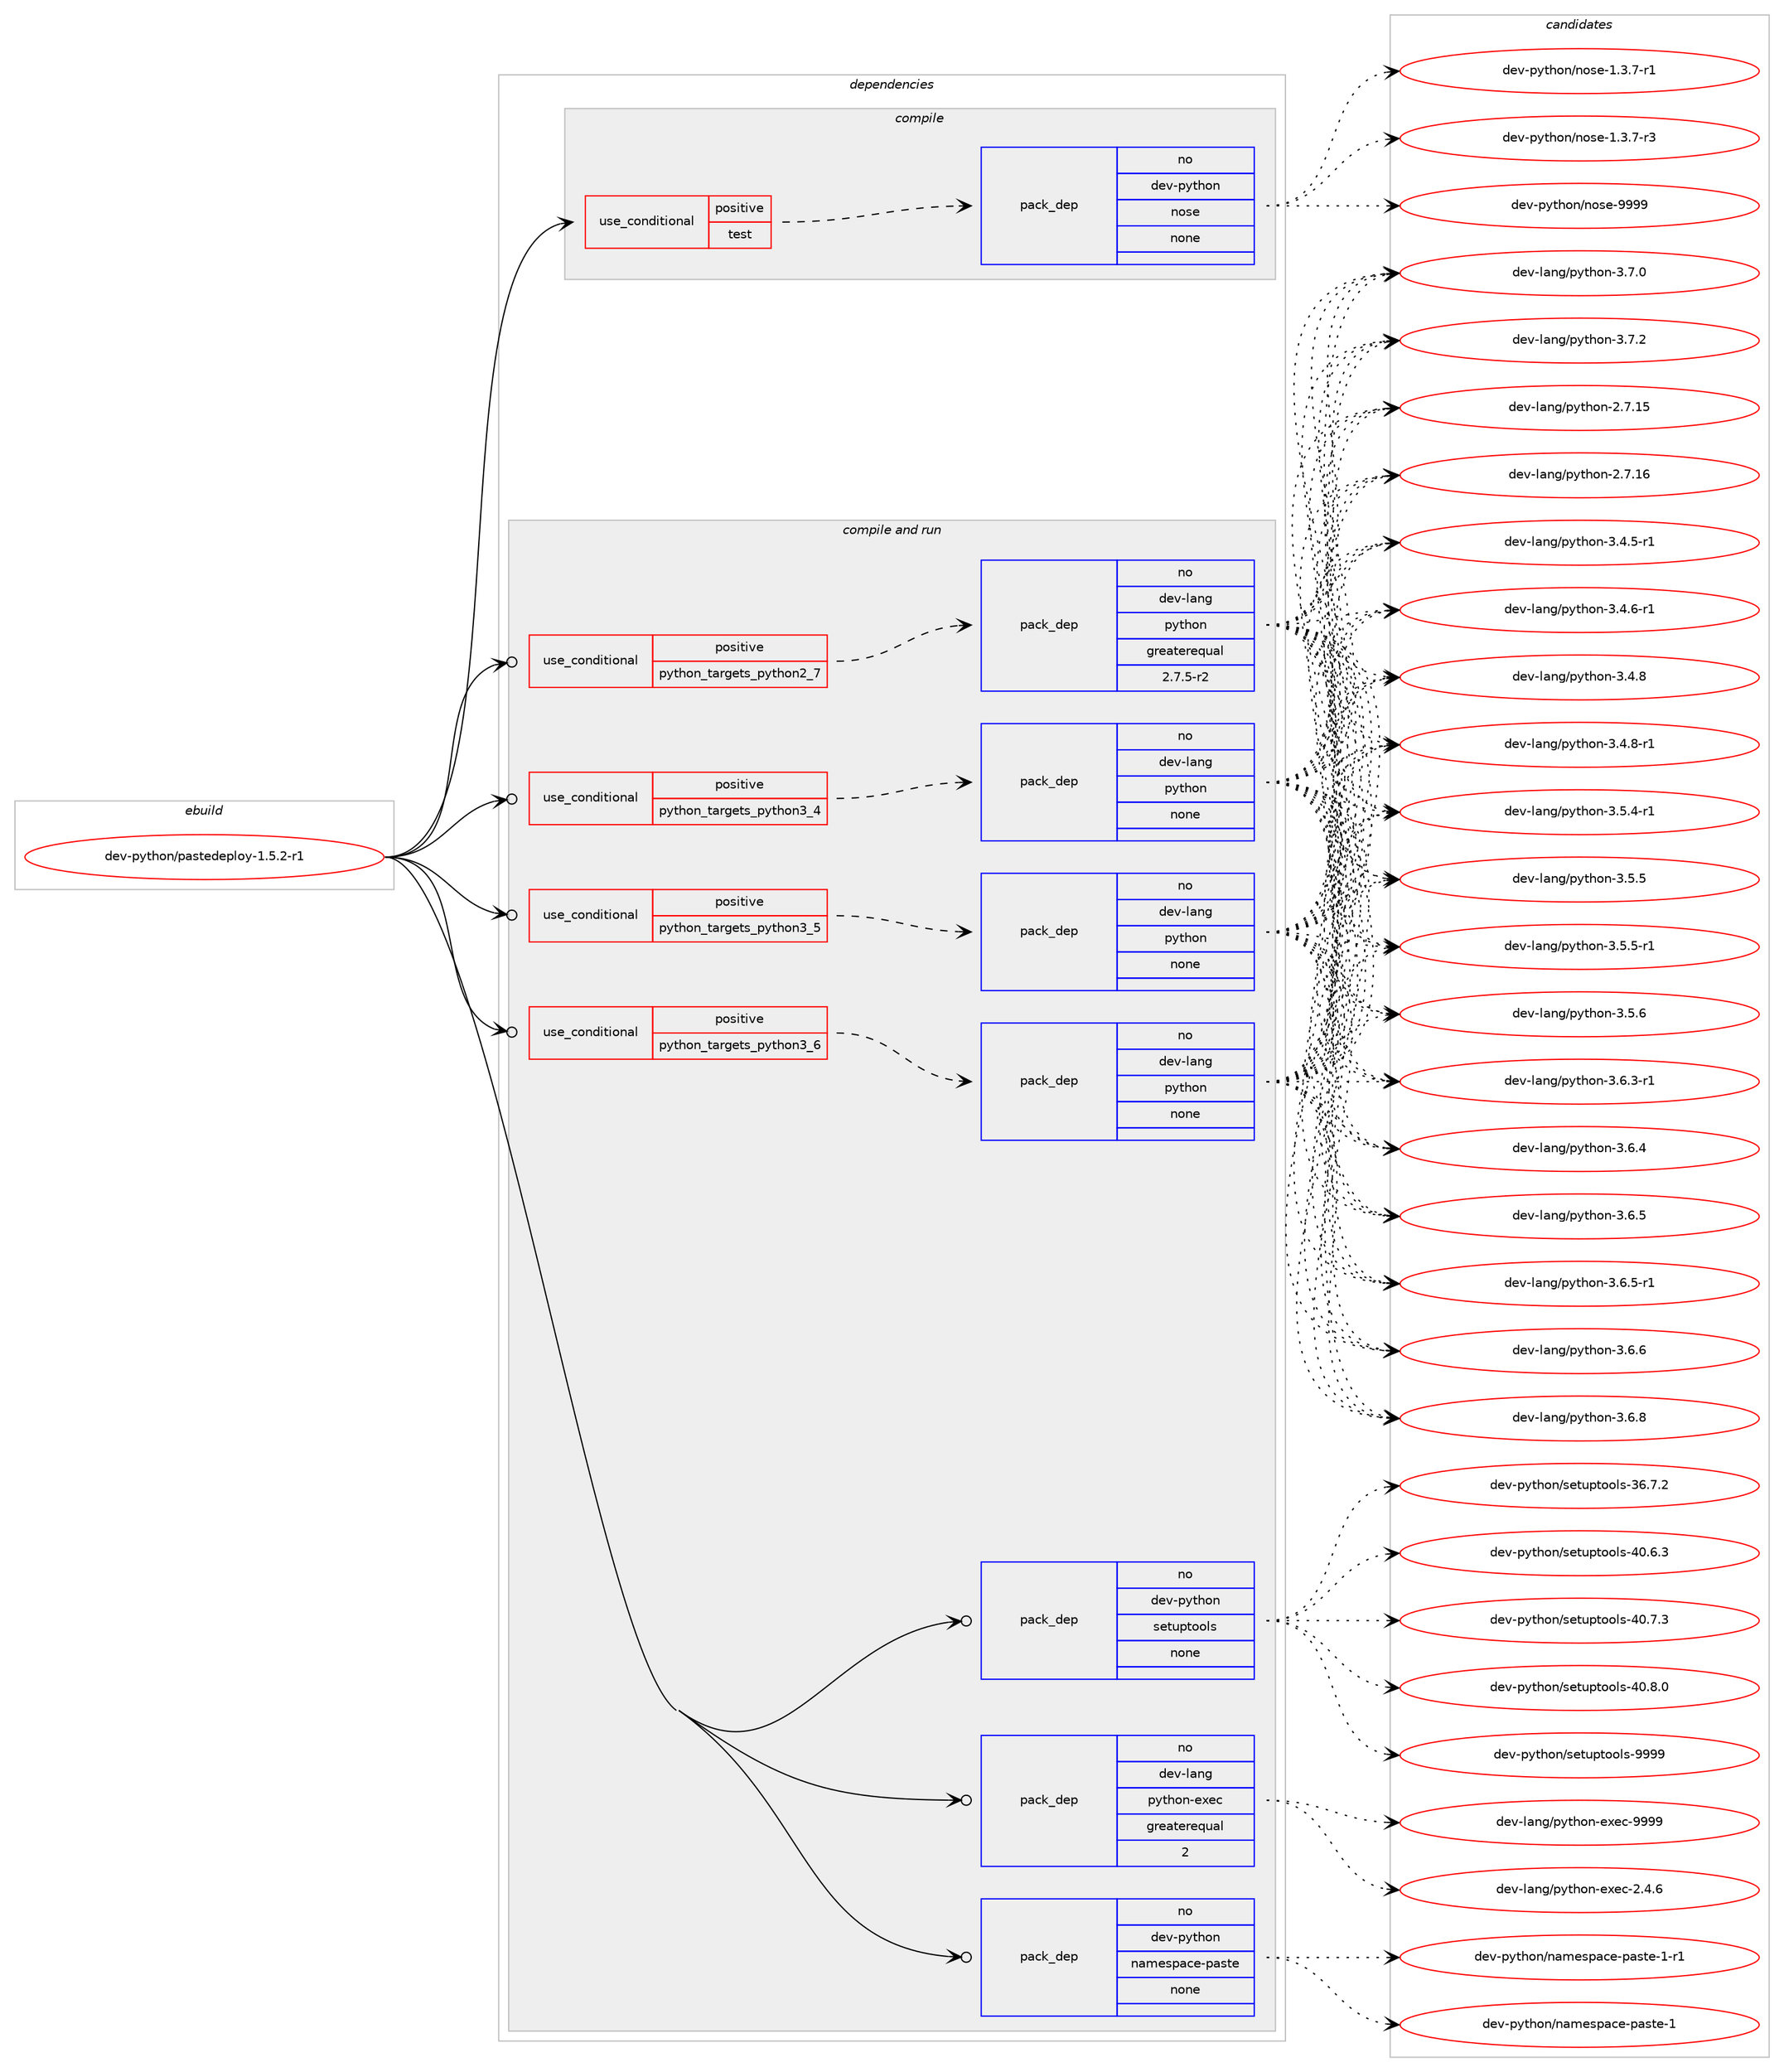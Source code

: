 digraph prolog {

# *************
# Graph options
# *************

newrank=true;
concentrate=true;
compound=true;
graph [rankdir=LR,fontname=Helvetica,fontsize=10,ranksep=1.5];#, ranksep=2.5, nodesep=0.2];
edge  [arrowhead=vee];
node  [fontname=Helvetica,fontsize=10];

# **********
# The ebuild
# **********

subgraph cluster_leftcol {
color=gray;
rank=same;
label=<<i>ebuild</i>>;
id [label="dev-python/pastedeploy-1.5.2-r1", color=red, width=4, href="../dev-python/pastedeploy-1.5.2-r1.svg"];
}

# ****************
# The dependencies
# ****************

subgraph cluster_midcol {
color=gray;
label=<<i>dependencies</i>>;
subgraph cluster_compile {
fillcolor="#eeeeee";
style=filled;
label=<<i>compile</i>>;
subgraph cond379060 {
dependency1424472 [label=<<TABLE BORDER="0" CELLBORDER="1" CELLSPACING="0" CELLPADDING="4"><TR><TD ROWSPAN="3" CELLPADDING="10">use_conditional</TD></TR><TR><TD>positive</TD></TR><TR><TD>test</TD></TR></TABLE>>, shape=none, color=red];
subgraph pack1022102 {
dependency1424473 [label=<<TABLE BORDER="0" CELLBORDER="1" CELLSPACING="0" CELLPADDING="4" WIDTH="220"><TR><TD ROWSPAN="6" CELLPADDING="30">pack_dep</TD></TR><TR><TD WIDTH="110">no</TD></TR><TR><TD>dev-python</TD></TR><TR><TD>nose</TD></TR><TR><TD>none</TD></TR><TR><TD></TD></TR></TABLE>>, shape=none, color=blue];
}
dependency1424472:e -> dependency1424473:w [weight=20,style="dashed",arrowhead="vee"];
}
id:e -> dependency1424472:w [weight=20,style="solid",arrowhead="vee"];
}
subgraph cluster_compileandrun {
fillcolor="#eeeeee";
style=filled;
label=<<i>compile and run</i>>;
subgraph cond379061 {
dependency1424474 [label=<<TABLE BORDER="0" CELLBORDER="1" CELLSPACING="0" CELLPADDING="4"><TR><TD ROWSPAN="3" CELLPADDING="10">use_conditional</TD></TR><TR><TD>positive</TD></TR><TR><TD>python_targets_python2_7</TD></TR></TABLE>>, shape=none, color=red];
subgraph pack1022103 {
dependency1424475 [label=<<TABLE BORDER="0" CELLBORDER="1" CELLSPACING="0" CELLPADDING="4" WIDTH="220"><TR><TD ROWSPAN="6" CELLPADDING="30">pack_dep</TD></TR><TR><TD WIDTH="110">no</TD></TR><TR><TD>dev-lang</TD></TR><TR><TD>python</TD></TR><TR><TD>greaterequal</TD></TR><TR><TD>2.7.5-r2</TD></TR></TABLE>>, shape=none, color=blue];
}
dependency1424474:e -> dependency1424475:w [weight=20,style="dashed",arrowhead="vee"];
}
id:e -> dependency1424474:w [weight=20,style="solid",arrowhead="odotvee"];
subgraph cond379062 {
dependency1424476 [label=<<TABLE BORDER="0" CELLBORDER="1" CELLSPACING="0" CELLPADDING="4"><TR><TD ROWSPAN="3" CELLPADDING="10">use_conditional</TD></TR><TR><TD>positive</TD></TR><TR><TD>python_targets_python3_4</TD></TR></TABLE>>, shape=none, color=red];
subgraph pack1022104 {
dependency1424477 [label=<<TABLE BORDER="0" CELLBORDER="1" CELLSPACING="0" CELLPADDING="4" WIDTH="220"><TR><TD ROWSPAN="6" CELLPADDING="30">pack_dep</TD></TR><TR><TD WIDTH="110">no</TD></TR><TR><TD>dev-lang</TD></TR><TR><TD>python</TD></TR><TR><TD>none</TD></TR><TR><TD></TD></TR></TABLE>>, shape=none, color=blue];
}
dependency1424476:e -> dependency1424477:w [weight=20,style="dashed",arrowhead="vee"];
}
id:e -> dependency1424476:w [weight=20,style="solid",arrowhead="odotvee"];
subgraph cond379063 {
dependency1424478 [label=<<TABLE BORDER="0" CELLBORDER="1" CELLSPACING="0" CELLPADDING="4"><TR><TD ROWSPAN="3" CELLPADDING="10">use_conditional</TD></TR><TR><TD>positive</TD></TR><TR><TD>python_targets_python3_5</TD></TR></TABLE>>, shape=none, color=red];
subgraph pack1022105 {
dependency1424479 [label=<<TABLE BORDER="0" CELLBORDER="1" CELLSPACING="0" CELLPADDING="4" WIDTH="220"><TR><TD ROWSPAN="6" CELLPADDING="30">pack_dep</TD></TR><TR><TD WIDTH="110">no</TD></TR><TR><TD>dev-lang</TD></TR><TR><TD>python</TD></TR><TR><TD>none</TD></TR><TR><TD></TD></TR></TABLE>>, shape=none, color=blue];
}
dependency1424478:e -> dependency1424479:w [weight=20,style="dashed",arrowhead="vee"];
}
id:e -> dependency1424478:w [weight=20,style="solid",arrowhead="odotvee"];
subgraph cond379064 {
dependency1424480 [label=<<TABLE BORDER="0" CELLBORDER="1" CELLSPACING="0" CELLPADDING="4"><TR><TD ROWSPAN="3" CELLPADDING="10">use_conditional</TD></TR><TR><TD>positive</TD></TR><TR><TD>python_targets_python3_6</TD></TR></TABLE>>, shape=none, color=red];
subgraph pack1022106 {
dependency1424481 [label=<<TABLE BORDER="0" CELLBORDER="1" CELLSPACING="0" CELLPADDING="4" WIDTH="220"><TR><TD ROWSPAN="6" CELLPADDING="30">pack_dep</TD></TR><TR><TD WIDTH="110">no</TD></TR><TR><TD>dev-lang</TD></TR><TR><TD>python</TD></TR><TR><TD>none</TD></TR><TR><TD></TD></TR></TABLE>>, shape=none, color=blue];
}
dependency1424480:e -> dependency1424481:w [weight=20,style="dashed",arrowhead="vee"];
}
id:e -> dependency1424480:w [weight=20,style="solid",arrowhead="odotvee"];
subgraph pack1022107 {
dependency1424482 [label=<<TABLE BORDER="0" CELLBORDER="1" CELLSPACING="0" CELLPADDING="4" WIDTH="220"><TR><TD ROWSPAN="6" CELLPADDING="30">pack_dep</TD></TR><TR><TD WIDTH="110">no</TD></TR><TR><TD>dev-lang</TD></TR><TR><TD>python-exec</TD></TR><TR><TD>greaterequal</TD></TR><TR><TD>2</TD></TR></TABLE>>, shape=none, color=blue];
}
id:e -> dependency1424482:w [weight=20,style="solid",arrowhead="odotvee"];
subgraph pack1022108 {
dependency1424483 [label=<<TABLE BORDER="0" CELLBORDER="1" CELLSPACING="0" CELLPADDING="4" WIDTH="220"><TR><TD ROWSPAN="6" CELLPADDING="30">pack_dep</TD></TR><TR><TD WIDTH="110">no</TD></TR><TR><TD>dev-python</TD></TR><TR><TD>namespace-paste</TD></TR><TR><TD>none</TD></TR><TR><TD></TD></TR></TABLE>>, shape=none, color=blue];
}
id:e -> dependency1424483:w [weight=20,style="solid",arrowhead="odotvee"];
subgraph pack1022109 {
dependency1424484 [label=<<TABLE BORDER="0" CELLBORDER="1" CELLSPACING="0" CELLPADDING="4" WIDTH="220"><TR><TD ROWSPAN="6" CELLPADDING="30">pack_dep</TD></TR><TR><TD WIDTH="110">no</TD></TR><TR><TD>dev-python</TD></TR><TR><TD>setuptools</TD></TR><TR><TD>none</TD></TR><TR><TD></TD></TR></TABLE>>, shape=none, color=blue];
}
id:e -> dependency1424484:w [weight=20,style="solid",arrowhead="odotvee"];
}
subgraph cluster_run {
fillcolor="#eeeeee";
style=filled;
label=<<i>run</i>>;
}
}

# **************
# The candidates
# **************

subgraph cluster_choices {
rank=same;
color=gray;
label=<<i>candidates</i>>;

subgraph choice1022102 {
color=black;
nodesep=1;
choice10010111845112121116104111110471101111151014549465146554511449 [label="dev-python/nose-1.3.7-r1", color=red, width=4,href="../dev-python/nose-1.3.7-r1.svg"];
choice10010111845112121116104111110471101111151014549465146554511451 [label="dev-python/nose-1.3.7-r3", color=red, width=4,href="../dev-python/nose-1.3.7-r3.svg"];
choice10010111845112121116104111110471101111151014557575757 [label="dev-python/nose-9999", color=red, width=4,href="../dev-python/nose-9999.svg"];
dependency1424473:e -> choice10010111845112121116104111110471101111151014549465146554511449:w [style=dotted,weight="100"];
dependency1424473:e -> choice10010111845112121116104111110471101111151014549465146554511451:w [style=dotted,weight="100"];
dependency1424473:e -> choice10010111845112121116104111110471101111151014557575757:w [style=dotted,weight="100"];
}
subgraph choice1022103 {
color=black;
nodesep=1;
choice10010111845108971101034711212111610411111045504655464953 [label="dev-lang/python-2.7.15", color=red, width=4,href="../dev-lang/python-2.7.15.svg"];
choice10010111845108971101034711212111610411111045504655464954 [label="dev-lang/python-2.7.16", color=red, width=4,href="../dev-lang/python-2.7.16.svg"];
choice1001011184510897110103471121211161041111104551465246534511449 [label="dev-lang/python-3.4.5-r1", color=red, width=4,href="../dev-lang/python-3.4.5-r1.svg"];
choice1001011184510897110103471121211161041111104551465246544511449 [label="dev-lang/python-3.4.6-r1", color=red, width=4,href="../dev-lang/python-3.4.6-r1.svg"];
choice100101118451089711010347112121116104111110455146524656 [label="dev-lang/python-3.4.8", color=red, width=4,href="../dev-lang/python-3.4.8.svg"];
choice1001011184510897110103471121211161041111104551465246564511449 [label="dev-lang/python-3.4.8-r1", color=red, width=4,href="../dev-lang/python-3.4.8-r1.svg"];
choice1001011184510897110103471121211161041111104551465346524511449 [label="dev-lang/python-3.5.4-r1", color=red, width=4,href="../dev-lang/python-3.5.4-r1.svg"];
choice100101118451089711010347112121116104111110455146534653 [label="dev-lang/python-3.5.5", color=red, width=4,href="../dev-lang/python-3.5.5.svg"];
choice1001011184510897110103471121211161041111104551465346534511449 [label="dev-lang/python-3.5.5-r1", color=red, width=4,href="../dev-lang/python-3.5.5-r1.svg"];
choice100101118451089711010347112121116104111110455146534654 [label="dev-lang/python-3.5.6", color=red, width=4,href="../dev-lang/python-3.5.6.svg"];
choice1001011184510897110103471121211161041111104551465446514511449 [label="dev-lang/python-3.6.3-r1", color=red, width=4,href="../dev-lang/python-3.6.3-r1.svg"];
choice100101118451089711010347112121116104111110455146544652 [label="dev-lang/python-3.6.4", color=red, width=4,href="../dev-lang/python-3.6.4.svg"];
choice100101118451089711010347112121116104111110455146544653 [label="dev-lang/python-3.6.5", color=red, width=4,href="../dev-lang/python-3.6.5.svg"];
choice1001011184510897110103471121211161041111104551465446534511449 [label="dev-lang/python-3.6.5-r1", color=red, width=4,href="../dev-lang/python-3.6.5-r1.svg"];
choice100101118451089711010347112121116104111110455146544654 [label="dev-lang/python-3.6.6", color=red, width=4,href="../dev-lang/python-3.6.6.svg"];
choice100101118451089711010347112121116104111110455146544656 [label="dev-lang/python-3.6.8", color=red, width=4,href="../dev-lang/python-3.6.8.svg"];
choice100101118451089711010347112121116104111110455146554648 [label="dev-lang/python-3.7.0", color=red, width=4,href="../dev-lang/python-3.7.0.svg"];
choice100101118451089711010347112121116104111110455146554650 [label="dev-lang/python-3.7.2", color=red, width=4,href="../dev-lang/python-3.7.2.svg"];
dependency1424475:e -> choice10010111845108971101034711212111610411111045504655464953:w [style=dotted,weight="100"];
dependency1424475:e -> choice10010111845108971101034711212111610411111045504655464954:w [style=dotted,weight="100"];
dependency1424475:e -> choice1001011184510897110103471121211161041111104551465246534511449:w [style=dotted,weight="100"];
dependency1424475:e -> choice1001011184510897110103471121211161041111104551465246544511449:w [style=dotted,weight="100"];
dependency1424475:e -> choice100101118451089711010347112121116104111110455146524656:w [style=dotted,weight="100"];
dependency1424475:e -> choice1001011184510897110103471121211161041111104551465246564511449:w [style=dotted,weight="100"];
dependency1424475:e -> choice1001011184510897110103471121211161041111104551465346524511449:w [style=dotted,weight="100"];
dependency1424475:e -> choice100101118451089711010347112121116104111110455146534653:w [style=dotted,weight="100"];
dependency1424475:e -> choice1001011184510897110103471121211161041111104551465346534511449:w [style=dotted,weight="100"];
dependency1424475:e -> choice100101118451089711010347112121116104111110455146534654:w [style=dotted,weight="100"];
dependency1424475:e -> choice1001011184510897110103471121211161041111104551465446514511449:w [style=dotted,weight="100"];
dependency1424475:e -> choice100101118451089711010347112121116104111110455146544652:w [style=dotted,weight="100"];
dependency1424475:e -> choice100101118451089711010347112121116104111110455146544653:w [style=dotted,weight="100"];
dependency1424475:e -> choice1001011184510897110103471121211161041111104551465446534511449:w [style=dotted,weight="100"];
dependency1424475:e -> choice100101118451089711010347112121116104111110455146544654:w [style=dotted,weight="100"];
dependency1424475:e -> choice100101118451089711010347112121116104111110455146544656:w [style=dotted,weight="100"];
dependency1424475:e -> choice100101118451089711010347112121116104111110455146554648:w [style=dotted,weight="100"];
dependency1424475:e -> choice100101118451089711010347112121116104111110455146554650:w [style=dotted,weight="100"];
}
subgraph choice1022104 {
color=black;
nodesep=1;
choice10010111845108971101034711212111610411111045504655464953 [label="dev-lang/python-2.7.15", color=red, width=4,href="../dev-lang/python-2.7.15.svg"];
choice10010111845108971101034711212111610411111045504655464954 [label="dev-lang/python-2.7.16", color=red, width=4,href="../dev-lang/python-2.7.16.svg"];
choice1001011184510897110103471121211161041111104551465246534511449 [label="dev-lang/python-3.4.5-r1", color=red, width=4,href="../dev-lang/python-3.4.5-r1.svg"];
choice1001011184510897110103471121211161041111104551465246544511449 [label="dev-lang/python-3.4.6-r1", color=red, width=4,href="../dev-lang/python-3.4.6-r1.svg"];
choice100101118451089711010347112121116104111110455146524656 [label="dev-lang/python-3.4.8", color=red, width=4,href="../dev-lang/python-3.4.8.svg"];
choice1001011184510897110103471121211161041111104551465246564511449 [label="dev-lang/python-3.4.8-r1", color=red, width=4,href="../dev-lang/python-3.4.8-r1.svg"];
choice1001011184510897110103471121211161041111104551465346524511449 [label="dev-lang/python-3.5.4-r1", color=red, width=4,href="../dev-lang/python-3.5.4-r1.svg"];
choice100101118451089711010347112121116104111110455146534653 [label="dev-lang/python-3.5.5", color=red, width=4,href="../dev-lang/python-3.5.5.svg"];
choice1001011184510897110103471121211161041111104551465346534511449 [label="dev-lang/python-3.5.5-r1", color=red, width=4,href="../dev-lang/python-3.5.5-r1.svg"];
choice100101118451089711010347112121116104111110455146534654 [label="dev-lang/python-3.5.6", color=red, width=4,href="../dev-lang/python-3.5.6.svg"];
choice1001011184510897110103471121211161041111104551465446514511449 [label="dev-lang/python-3.6.3-r1", color=red, width=4,href="../dev-lang/python-3.6.3-r1.svg"];
choice100101118451089711010347112121116104111110455146544652 [label="dev-lang/python-3.6.4", color=red, width=4,href="../dev-lang/python-3.6.4.svg"];
choice100101118451089711010347112121116104111110455146544653 [label="dev-lang/python-3.6.5", color=red, width=4,href="../dev-lang/python-3.6.5.svg"];
choice1001011184510897110103471121211161041111104551465446534511449 [label="dev-lang/python-3.6.5-r1", color=red, width=4,href="../dev-lang/python-3.6.5-r1.svg"];
choice100101118451089711010347112121116104111110455146544654 [label="dev-lang/python-3.6.6", color=red, width=4,href="../dev-lang/python-3.6.6.svg"];
choice100101118451089711010347112121116104111110455146544656 [label="dev-lang/python-3.6.8", color=red, width=4,href="../dev-lang/python-3.6.8.svg"];
choice100101118451089711010347112121116104111110455146554648 [label="dev-lang/python-3.7.0", color=red, width=4,href="../dev-lang/python-3.7.0.svg"];
choice100101118451089711010347112121116104111110455146554650 [label="dev-lang/python-3.7.2", color=red, width=4,href="../dev-lang/python-3.7.2.svg"];
dependency1424477:e -> choice10010111845108971101034711212111610411111045504655464953:w [style=dotted,weight="100"];
dependency1424477:e -> choice10010111845108971101034711212111610411111045504655464954:w [style=dotted,weight="100"];
dependency1424477:e -> choice1001011184510897110103471121211161041111104551465246534511449:w [style=dotted,weight="100"];
dependency1424477:e -> choice1001011184510897110103471121211161041111104551465246544511449:w [style=dotted,weight="100"];
dependency1424477:e -> choice100101118451089711010347112121116104111110455146524656:w [style=dotted,weight="100"];
dependency1424477:e -> choice1001011184510897110103471121211161041111104551465246564511449:w [style=dotted,weight="100"];
dependency1424477:e -> choice1001011184510897110103471121211161041111104551465346524511449:w [style=dotted,weight="100"];
dependency1424477:e -> choice100101118451089711010347112121116104111110455146534653:w [style=dotted,weight="100"];
dependency1424477:e -> choice1001011184510897110103471121211161041111104551465346534511449:w [style=dotted,weight="100"];
dependency1424477:e -> choice100101118451089711010347112121116104111110455146534654:w [style=dotted,weight="100"];
dependency1424477:e -> choice1001011184510897110103471121211161041111104551465446514511449:w [style=dotted,weight="100"];
dependency1424477:e -> choice100101118451089711010347112121116104111110455146544652:w [style=dotted,weight="100"];
dependency1424477:e -> choice100101118451089711010347112121116104111110455146544653:w [style=dotted,weight="100"];
dependency1424477:e -> choice1001011184510897110103471121211161041111104551465446534511449:w [style=dotted,weight="100"];
dependency1424477:e -> choice100101118451089711010347112121116104111110455146544654:w [style=dotted,weight="100"];
dependency1424477:e -> choice100101118451089711010347112121116104111110455146544656:w [style=dotted,weight="100"];
dependency1424477:e -> choice100101118451089711010347112121116104111110455146554648:w [style=dotted,weight="100"];
dependency1424477:e -> choice100101118451089711010347112121116104111110455146554650:w [style=dotted,weight="100"];
}
subgraph choice1022105 {
color=black;
nodesep=1;
choice10010111845108971101034711212111610411111045504655464953 [label="dev-lang/python-2.7.15", color=red, width=4,href="../dev-lang/python-2.7.15.svg"];
choice10010111845108971101034711212111610411111045504655464954 [label="dev-lang/python-2.7.16", color=red, width=4,href="../dev-lang/python-2.7.16.svg"];
choice1001011184510897110103471121211161041111104551465246534511449 [label="dev-lang/python-3.4.5-r1", color=red, width=4,href="../dev-lang/python-3.4.5-r1.svg"];
choice1001011184510897110103471121211161041111104551465246544511449 [label="dev-lang/python-3.4.6-r1", color=red, width=4,href="../dev-lang/python-3.4.6-r1.svg"];
choice100101118451089711010347112121116104111110455146524656 [label="dev-lang/python-3.4.8", color=red, width=4,href="../dev-lang/python-3.4.8.svg"];
choice1001011184510897110103471121211161041111104551465246564511449 [label="dev-lang/python-3.4.8-r1", color=red, width=4,href="../dev-lang/python-3.4.8-r1.svg"];
choice1001011184510897110103471121211161041111104551465346524511449 [label="dev-lang/python-3.5.4-r1", color=red, width=4,href="../dev-lang/python-3.5.4-r1.svg"];
choice100101118451089711010347112121116104111110455146534653 [label="dev-lang/python-3.5.5", color=red, width=4,href="../dev-lang/python-3.5.5.svg"];
choice1001011184510897110103471121211161041111104551465346534511449 [label="dev-lang/python-3.5.5-r1", color=red, width=4,href="../dev-lang/python-3.5.5-r1.svg"];
choice100101118451089711010347112121116104111110455146534654 [label="dev-lang/python-3.5.6", color=red, width=4,href="../dev-lang/python-3.5.6.svg"];
choice1001011184510897110103471121211161041111104551465446514511449 [label="dev-lang/python-3.6.3-r1", color=red, width=4,href="../dev-lang/python-3.6.3-r1.svg"];
choice100101118451089711010347112121116104111110455146544652 [label="dev-lang/python-3.6.4", color=red, width=4,href="../dev-lang/python-3.6.4.svg"];
choice100101118451089711010347112121116104111110455146544653 [label="dev-lang/python-3.6.5", color=red, width=4,href="../dev-lang/python-3.6.5.svg"];
choice1001011184510897110103471121211161041111104551465446534511449 [label="dev-lang/python-3.6.5-r1", color=red, width=4,href="../dev-lang/python-3.6.5-r1.svg"];
choice100101118451089711010347112121116104111110455146544654 [label="dev-lang/python-3.6.6", color=red, width=4,href="../dev-lang/python-3.6.6.svg"];
choice100101118451089711010347112121116104111110455146544656 [label="dev-lang/python-3.6.8", color=red, width=4,href="../dev-lang/python-3.6.8.svg"];
choice100101118451089711010347112121116104111110455146554648 [label="dev-lang/python-3.7.0", color=red, width=4,href="../dev-lang/python-3.7.0.svg"];
choice100101118451089711010347112121116104111110455146554650 [label="dev-lang/python-3.7.2", color=red, width=4,href="../dev-lang/python-3.7.2.svg"];
dependency1424479:e -> choice10010111845108971101034711212111610411111045504655464953:w [style=dotted,weight="100"];
dependency1424479:e -> choice10010111845108971101034711212111610411111045504655464954:w [style=dotted,weight="100"];
dependency1424479:e -> choice1001011184510897110103471121211161041111104551465246534511449:w [style=dotted,weight="100"];
dependency1424479:e -> choice1001011184510897110103471121211161041111104551465246544511449:w [style=dotted,weight="100"];
dependency1424479:e -> choice100101118451089711010347112121116104111110455146524656:w [style=dotted,weight="100"];
dependency1424479:e -> choice1001011184510897110103471121211161041111104551465246564511449:w [style=dotted,weight="100"];
dependency1424479:e -> choice1001011184510897110103471121211161041111104551465346524511449:w [style=dotted,weight="100"];
dependency1424479:e -> choice100101118451089711010347112121116104111110455146534653:w [style=dotted,weight="100"];
dependency1424479:e -> choice1001011184510897110103471121211161041111104551465346534511449:w [style=dotted,weight="100"];
dependency1424479:e -> choice100101118451089711010347112121116104111110455146534654:w [style=dotted,weight="100"];
dependency1424479:e -> choice1001011184510897110103471121211161041111104551465446514511449:w [style=dotted,weight="100"];
dependency1424479:e -> choice100101118451089711010347112121116104111110455146544652:w [style=dotted,weight="100"];
dependency1424479:e -> choice100101118451089711010347112121116104111110455146544653:w [style=dotted,weight="100"];
dependency1424479:e -> choice1001011184510897110103471121211161041111104551465446534511449:w [style=dotted,weight="100"];
dependency1424479:e -> choice100101118451089711010347112121116104111110455146544654:w [style=dotted,weight="100"];
dependency1424479:e -> choice100101118451089711010347112121116104111110455146544656:w [style=dotted,weight="100"];
dependency1424479:e -> choice100101118451089711010347112121116104111110455146554648:w [style=dotted,weight="100"];
dependency1424479:e -> choice100101118451089711010347112121116104111110455146554650:w [style=dotted,weight="100"];
}
subgraph choice1022106 {
color=black;
nodesep=1;
choice10010111845108971101034711212111610411111045504655464953 [label="dev-lang/python-2.7.15", color=red, width=4,href="../dev-lang/python-2.7.15.svg"];
choice10010111845108971101034711212111610411111045504655464954 [label="dev-lang/python-2.7.16", color=red, width=4,href="../dev-lang/python-2.7.16.svg"];
choice1001011184510897110103471121211161041111104551465246534511449 [label="dev-lang/python-3.4.5-r1", color=red, width=4,href="../dev-lang/python-3.4.5-r1.svg"];
choice1001011184510897110103471121211161041111104551465246544511449 [label="dev-lang/python-3.4.6-r1", color=red, width=4,href="../dev-lang/python-3.4.6-r1.svg"];
choice100101118451089711010347112121116104111110455146524656 [label="dev-lang/python-3.4.8", color=red, width=4,href="../dev-lang/python-3.4.8.svg"];
choice1001011184510897110103471121211161041111104551465246564511449 [label="dev-lang/python-3.4.8-r1", color=red, width=4,href="../dev-lang/python-3.4.8-r1.svg"];
choice1001011184510897110103471121211161041111104551465346524511449 [label="dev-lang/python-3.5.4-r1", color=red, width=4,href="../dev-lang/python-3.5.4-r1.svg"];
choice100101118451089711010347112121116104111110455146534653 [label="dev-lang/python-3.5.5", color=red, width=4,href="../dev-lang/python-3.5.5.svg"];
choice1001011184510897110103471121211161041111104551465346534511449 [label="dev-lang/python-3.5.5-r1", color=red, width=4,href="../dev-lang/python-3.5.5-r1.svg"];
choice100101118451089711010347112121116104111110455146534654 [label="dev-lang/python-3.5.6", color=red, width=4,href="../dev-lang/python-3.5.6.svg"];
choice1001011184510897110103471121211161041111104551465446514511449 [label="dev-lang/python-3.6.3-r1", color=red, width=4,href="../dev-lang/python-3.6.3-r1.svg"];
choice100101118451089711010347112121116104111110455146544652 [label="dev-lang/python-3.6.4", color=red, width=4,href="../dev-lang/python-3.6.4.svg"];
choice100101118451089711010347112121116104111110455146544653 [label="dev-lang/python-3.6.5", color=red, width=4,href="../dev-lang/python-3.6.5.svg"];
choice1001011184510897110103471121211161041111104551465446534511449 [label="dev-lang/python-3.6.5-r1", color=red, width=4,href="../dev-lang/python-3.6.5-r1.svg"];
choice100101118451089711010347112121116104111110455146544654 [label="dev-lang/python-3.6.6", color=red, width=4,href="../dev-lang/python-3.6.6.svg"];
choice100101118451089711010347112121116104111110455146544656 [label="dev-lang/python-3.6.8", color=red, width=4,href="../dev-lang/python-3.6.8.svg"];
choice100101118451089711010347112121116104111110455146554648 [label="dev-lang/python-3.7.0", color=red, width=4,href="../dev-lang/python-3.7.0.svg"];
choice100101118451089711010347112121116104111110455146554650 [label="dev-lang/python-3.7.2", color=red, width=4,href="../dev-lang/python-3.7.2.svg"];
dependency1424481:e -> choice10010111845108971101034711212111610411111045504655464953:w [style=dotted,weight="100"];
dependency1424481:e -> choice10010111845108971101034711212111610411111045504655464954:w [style=dotted,weight="100"];
dependency1424481:e -> choice1001011184510897110103471121211161041111104551465246534511449:w [style=dotted,weight="100"];
dependency1424481:e -> choice1001011184510897110103471121211161041111104551465246544511449:w [style=dotted,weight="100"];
dependency1424481:e -> choice100101118451089711010347112121116104111110455146524656:w [style=dotted,weight="100"];
dependency1424481:e -> choice1001011184510897110103471121211161041111104551465246564511449:w [style=dotted,weight="100"];
dependency1424481:e -> choice1001011184510897110103471121211161041111104551465346524511449:w [style=dotted,weight="100"];
dependency1424481:e -> choice100101118451089711010347112121116104111110455146534653:w [style=dotted,weight="100"];
dependency1424481:e -> choice1001011184510897110103471121211161041111104551465346534511449:w [style=dotted,weight="100"];
dependency1424481:e -> choice100101118451089711010347112121116104111110455146534654:w [style=dotted,weight="100"];
dependency1424481:e -> choice1001011184510897110103471121211161041111104551465446514511449:w [style=dotted,weight="100"];
dependency1424481:e -> choice100101118451089711010347112121116104111110455146544652:w [style=dotted,weight="100"];
dependency1424481:e -> choice100101118451089711010347112121116104111110455146544653:w [style=dotted,weight="100"];
dependency1424481:e -> choice1001011184510897110103471121211161041111104551465446534511449:w [style=dotted,weight="100"];
dependency1424481:e -> choice100101118451089711010347112121116104111110455146544654:w [style=dotted,weight="100"];
dependency1424481:e -> choice100101118451089711010347112121116104111110455146544656:w [style=dotted,weight="100"];
dependency1424481:e -> choice100101118451089711010347112121116104111110455146554648:w [style=dotted,weight="100"];
dependency1424481:e -> choice100101118451089711010347112121116104111110455146554650:w [style=dotted,weight="100"];
}
subgraph choice1022107 {
color=black;
nodesep=1;
choice1001011184510897110103471121211161041111104510112010199455046524654 [label="dev-lang/python-exec-2.4.6", color=red, width=4,href="../dev-lang/python-exec-2.4.6.svg"];
choice10010111845108971101034711212111610411111045101120101994557575757 [label="dev-lang/python-exec-9999", color=red, width=4,href="../dev-lang/python-exec-9999.svg"];
dependency1424482:e -> choice1001011184510897110103471121211161041111104510112010199455046524654:w [style=dotted,weight="100"];
dependency1424482:e -> choice10010111845108971101034711212111610411111045101120101994557575757:w [style=dotted,weight="100"];
}
subgraph choice1022108 {
color=black;
nodesep=1;
choice100101118451121211161041111104711097109101115112979910145112971151161014549 [label="dev-python/namespace-paste-1", color=red, width=4,href="../dev-python/namespace-paste-1.svg"];
choice1001011184511212111610411111047110971091011151129799101451129711511610145494511449 [label="dev-python/namespace-paste-1-r1", color=red, width=4,href="../dev-python/namespace-paste-1-r1.svg"];
dependency1424483:e -> choice100101118451121211161041111104711097109101115112979910145112971151161014549:w [style=dotted,weight="100"];
dependency1424483:e -> choice1001011184511212111610411111047110971091011151129799101451129711511610145494511449:w [style=dotted,weight="100"];
}
subgraph choice1022109 {
color=black;
nodesep=1;
choice100101118451121211161041111104711510111611711211611111110811545515446554650 [label="dev-python/setuptools-36.7.2", color=red, width=4,href="../dev-python/setuptools-36.7.2.svg"];
choice100101118451121211161041111104711510111611711211611111110811545524846544651 [label="dev-python/setuptools-40.6.3", color=red, width=4,href="../dev-python/setuptools-40.6.3.svg"];
choice100101118451121211161041111104711510111611711211611111110811545524846554651 [label="dev-python/setuptools-40.7.3", color=red, width=4,href="../dev-python/setuptools-40.7.3.svg"];
choice100101118451121211161041111104711510111611711211611111110811545524846564648 [label="dev-python/setuptools-40.8.0", color=red, width=4,href="../dev-python/setuptools-40.8.0.svg"];
choice10010111845112121116104111110471151011161171121161111111081154557575757 [label="dev-python/setuptools-9999", color=red, width=4,href="../dev-python/setuptools-9999.svg"];
dependency1424484:e -> choice100101118451121211161041111104711510111611711211611111110811545515446554650:w [style=dotted,weight="100"];
dependency1424484:e -> choice100101118451121211161041111104711510111611711211611111110811545524846544651:w [style=dotted,weight="100"];
dependency1424484:e -> choice100101118451121211161041111104711510111611711211611111110811545524846554651:w [style=dotted,weight="100"];
dependency1424484:e -> choice100101118451121211161041111104711510111611711211611111110811545524846564648:w [style=dotted,weight="100"];
dependency1424484:e -> choice10010111845112121116104111110471151011161171121161111111081154557575757:w [style=dotted,weight="100"];
}
}

}
